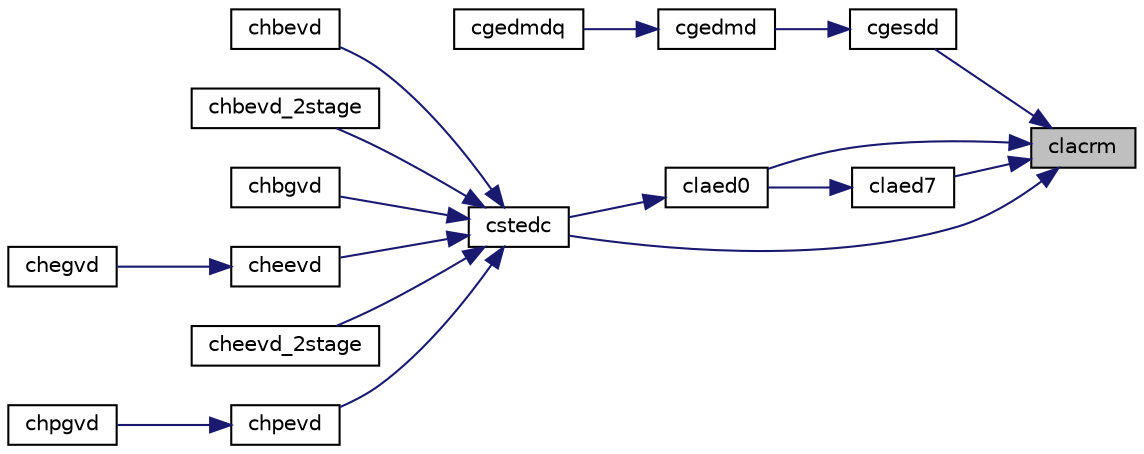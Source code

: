 digraph "clacrm"
{
 // LATEX_PDF_SIZE
  edge [fontname="Helvetica",fontsize="10",labelfontname="Helvetica",labelfontsize="10"];
  node [fontname="Helvetica",fontsize="10",shape=record];
  rankdir="RL";
  Node1 [label="clacrm",height=0.2,width=0.4,color="black", fillcolor="grey75", style="filled", fontcolor="black",tooltip="CLACRM multiplies a complex matrix by a square real matrix."];
  Node1 -> Node2 [dir="back",color="midnightblue",fontsize="10",style="solid",fontname="Helvetica"];
  Node2 [label="cgesdd",height=0.2,width=0.4,color="black", fillcolor="white", style="filled",URL="$cgesdd_8f.html#a609f3fc4da34716dd2bcd985924d20bd",tooltip="CGESDD"];
  Node2 -> Node3 [dir="back",color="midnightblue",fontsize="10",style="solid",fontname="Helvetica"];
  Node3 [label="cgedmd",height=0.2,width=0.4,color="black", fillcolor="white", style="filled",URL="$cgedmd_8f90.html#ae20a5be20e93752e6a0f2e85b78d5a96",tooltip="CGEDMD computes the Dynamic Mode Decomposition (DMD) for a pair of data snapshot matrices."];
  Node3 -> Node4 [dir="back",color="midnightblue",fontsize="10",style="solid",fontname="Helvetica"];
  Node4 [label="cgedmdq",height=0.2,width=0.4,color="black", fillcolor="white", style="filled",URL="$cgedmdq_8f90.html#a80108eada0975658d093e7bfd753b623",tooltip="CGEDMDQ computes the Dynamic Mode Decomposition (DMD) for a pair of data snapshot matrices."];
  Node1 -> Node5 [dir="back",color="midnightblue",fontsize="10",style="solid",fontname="Helvetica"];
  Node5 [label="claed0",height=0.2,width=0.4,color="black", fillcolor="white", style="filled",URL="$claed0_8f.html#a14da86d2b6e2dbc0cb6d4b45ed3e823d",tooltip="CLAED0 used by CSTEDC. Computes all eigenvalues and corresponding eigenvectors of an unreduced symmet..."];
  Node5 -> Node6 [dir="back",color="midnightblue",fontsize="10",style="solid",fontname="Helvetica"];
  Node6 [label="cstedc",height=0.2,width=0.4,color="black", fillcolor="white", style="filled",URL="$cstedc_8f.html#ac4a9245e485f9cff743e018d1fa5d8e9",tooltip="CSTEDC"];
  Node6 -> Node7 [dir="back",color="midnightblue",fontsize="10",style="solid",fontname="Helvetica"];
  Node7 [label="chbevd",height=0.2,width=0.4,color="black", fillcolor="white", style="filled",URL="$chbevd_8f.html#a90a780f962a7affa9b0ee155985e80ab",tooltip="CHBEVD computes the eigenvalues and, optionally, the left and/or right eigenvectors for OTHER matrice..."];
  Node6 -> Node8 [dir="back",color="midnightblue",fontsize="10",style="solid",fontname="Helvetica"];
  Node8 [label="chbevd_2stage",height=0.2,width=0.4,color="black", fillcolor="white", style="filled",URL="$chbevd__2stage_8f.html#a85944a26d194ea013e9b2a25076fe9da",tooltip="CHBEVD_2STAGE computes the eigenvalues and, optionally, the left and/or right eigenvectors for OTHER ..."];
  Node6 -> Node9 [dir="back",color="midnightblue",fontsize="10",style="solid",fontname="Helvetica"];
  Node9 [label="chbgvd",height=0.2,width=0.4,color="black", fillcolor="white", style="filled",URL="$chbgvd_8f.html#a77b1c171ee971c0ff72107e4aa8b5376",tooltip="CHBGVD"];
  Node6 -> Node10 [dir="back",color="midnightblue",fontsize="10",style="solid",fontname="Helvetica"];
  Node10 [label="cheevd",height=0.2,width=0.4,color="black", fillcolor="white", style="filled",URL="$cheevd_8f.html#a6084b0819f9642f0db26257e8a3ebd42",tooltip="CHEEVD computes the eigenvalues and, optionally, the left and/or right eigenvectors for HE matrices"];
  Node10 -> Node11 [dir="back",color="midnightblue",fontsize="10",style="solid",fontname="Helvetica"];
  Node11 [label="chegvd",height=0.2,width=0.4,color="black", fillcolor="white", style="filled",URL="$chegvd_8f.html#a28ad734cb8f4deb96ba59c568cf3389e",tooltip="CHEGVD"];
  Node6 -> Node12 [dir="back",color="midnightblue",fontsize="10",style="solid",fontname="Helvetica"];
  Node12 [label="cheevd_2stage",height=0.2,width=0.4,color="black", fillcolor="white", style="filled",URL="$cheevd__2stage_8f.html#a7d77c89933d557e7131ebb6474e2a3c0",tooltip="CHEEVD_2STAGE computes the eigenvalues and, optionally, the left and/or right eigenvectors for HE mat..."];
  Node6 -> Node13 [dir="back",color="midnightblue",fontsize="10",style="solid",fontname="Helvetica"];
  Node13 [label="chpevd",height=0.2,width=0.4,color="black", fillcolor="white", style="filled",URL="$chpevd_8f.html#ae9a6d7c0d0e9908ee1586104c84760dc",tooltip="CHPEVD computes the eigenvalues and, optionally, the left and/or right eigenvectors for OTHER matrice..."];
  Node13 -> Node14 [dir="back",color="midnightblue",fontsize="10",style="solid",fontname="Helvetica"];
  Node14 [label="chpgvd",height=0.2,width=0.4,color="black", fillcolor="white", style="filled",URL="$chpgvd_8f.html#a014aa918f8b897bd887b9ba67242e0d5",tooltip="CHPGVD"];
  Node1 -> Node15 [dir="back",color="midnightblue",fontsize="10",style="solid",fontname="Helvetica"];
  Node15 [label="claed7",height=0.2,width=0.4,color="black", fillcolor="white", style="filled",URL="$claed7_8f.html#a349b28e07b331bd74faba7bb36e3ffae",tooltip="CLAED7 used by CSTEDC. Computes the updated eigensystem of a diagonal matrix after modification by a ..."];
  Node15 -> Node5 [dir="back",color="midnightblue",fontsize="10",style="solid",fontname="Helvetica"];
  Node1 -> Node6 [dir="back",color="midnightblue",fontsize="10",style="solid",fontname="Helvetica"];
}
